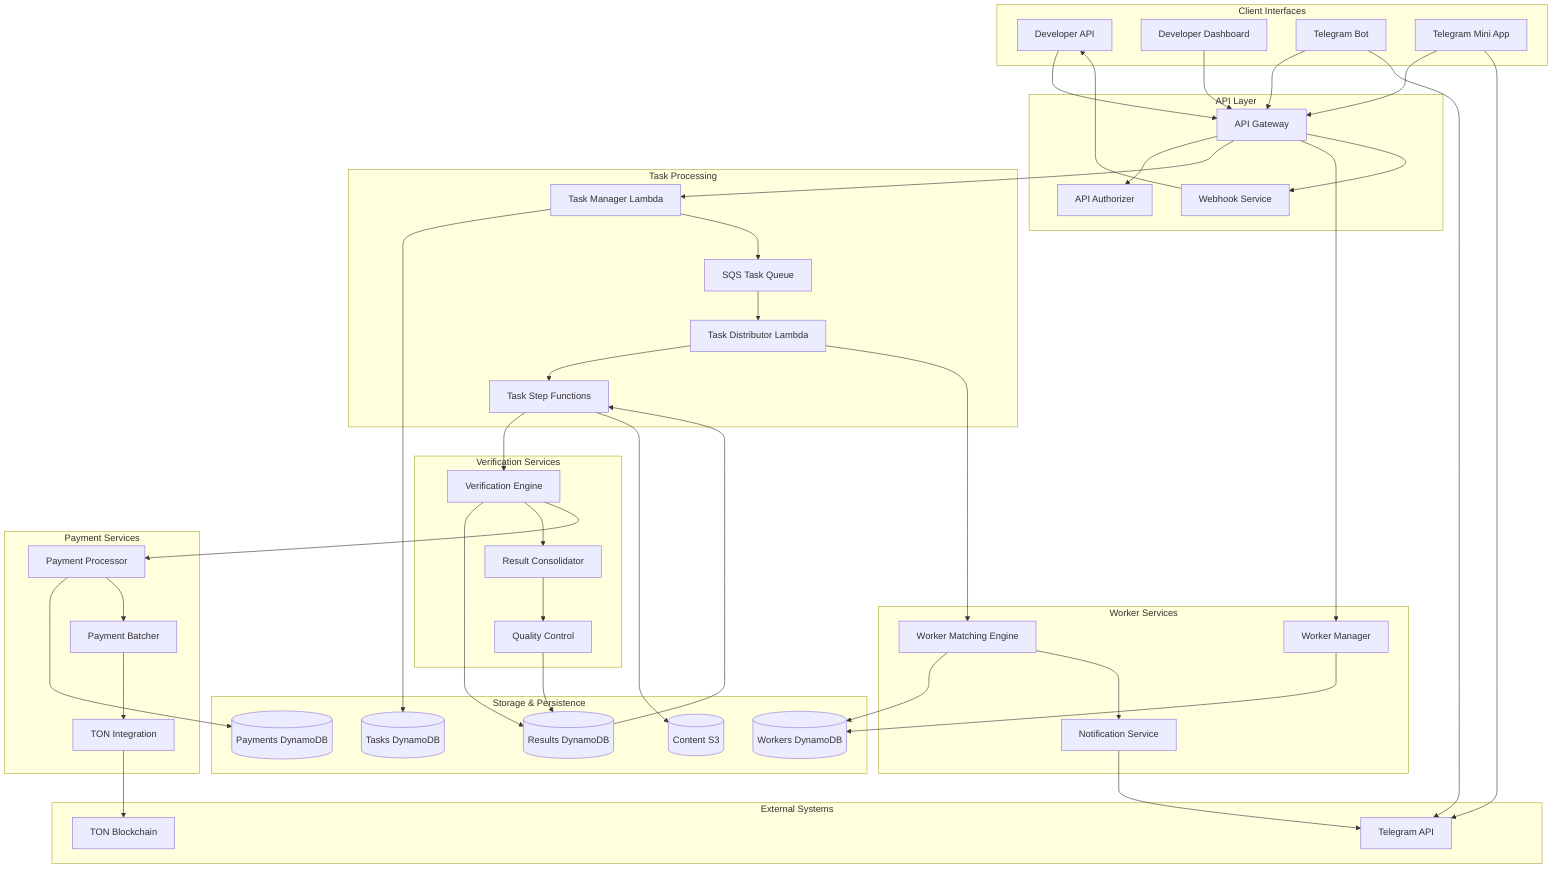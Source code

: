 graph TB
    subgraph "Client Interfaces"
        DevAPI[Developer API]
        DevDash[Developer Dashboard]
        TeleBot[Telegram Bot]
        TeleApp[Telegram Mini App]
    end
    
    subgraph "API Layer"
        APIGW[API Gateway]
        APIAuth[API Authorizer]
        WebHooks[Webhook Service]
    end
    
    subgraph "Task Processing"
        TaskMgr[Task Manager Lambda]
        TaskDist[Task Distributor Lambda]
        TaskQueue[SQS Task Queue]
        TaskSF[Task Step Functions]
    end
    
    subgraph "Worker Services"
        WorkerMgr[Worker Manager]
        WorkerMatch[Worker Matching Engine]
        NotifSvc[Notification Service]
    end
    
    subgraph "Verification Services"
        VerEngine[Verification Engine]
        VerConsol[Result Consolidator]
        QualitySvc[Quality Control]
    end
    
    subgraph "Payment Services"
        PaymtProc[Payment Processor]
        PaymtBatch[Payment Batcher]
        TONInteg[TON Integration]
    end
    
    subgraph "Storage & Persistence"
        TasksDB[(Tasks DynamoDB)]
        WorkersDB[(Workers DynamoDB)]
        ResultsDB[(Results DynamoDB)]
        PaymentsDB[(Payments DynamoDB)]
        ContentS3[(Content S3)]
    end
    
    subgraph "External Systems"
        TeleAPI[Telegram API]
        TONAPI[TON Blockchain]
    end
    
    %% Client to API connections
    DevAPI --> APIGW
    DevDash --> APIGW
    TeleBot --> APIGW
    TeleApp --> APIGW
    
    %% API Layer connections
    APIGW --> APIAuth
    APIGW --> TaskMgr
    APIGW --> WorkerMgr
    APIGW --> WebHooks
    
    %% Task Processing connections
    TaskMgr --> TasksDB
    TaskMgr --> TaskQueue
    TaskQueue --> TaskDist
    TaskDist --> TaskSF
    TaskSF --> VerEngine
    TaskSF --> ContentS3
    
    %% Worker Services connections
    WorkerMgr --> WorkersDB
    TaskDist --> WorkerMatch
    WorkerMatch --> WorkersDB
    WorkerMatch --> NotifSvc
    NotifSvc --> TeleAPI
    
    %% Verification Services connections
    VerEngine --> ResultsDB
    VerEngine --> VerConsol
    VerConsol --> QualitySvc
    QualitySvc --> ResultsDB
    
    %% Payment Services connections
    VerEngine --> PaymtProc
    PaymtProc --> PaymentsDB
    PaymtProc --> PaymtBatch
    PaymtBatch --> TONInteg
    TONInteg --> TONAPI
    
    %% External connections
    TeleBot --> TeleAPI
    TeleApp --> TeleAPI
    
    %% Feedback loops
    WebHooks --> DevAPI
    ResultsDB --> TaskSF